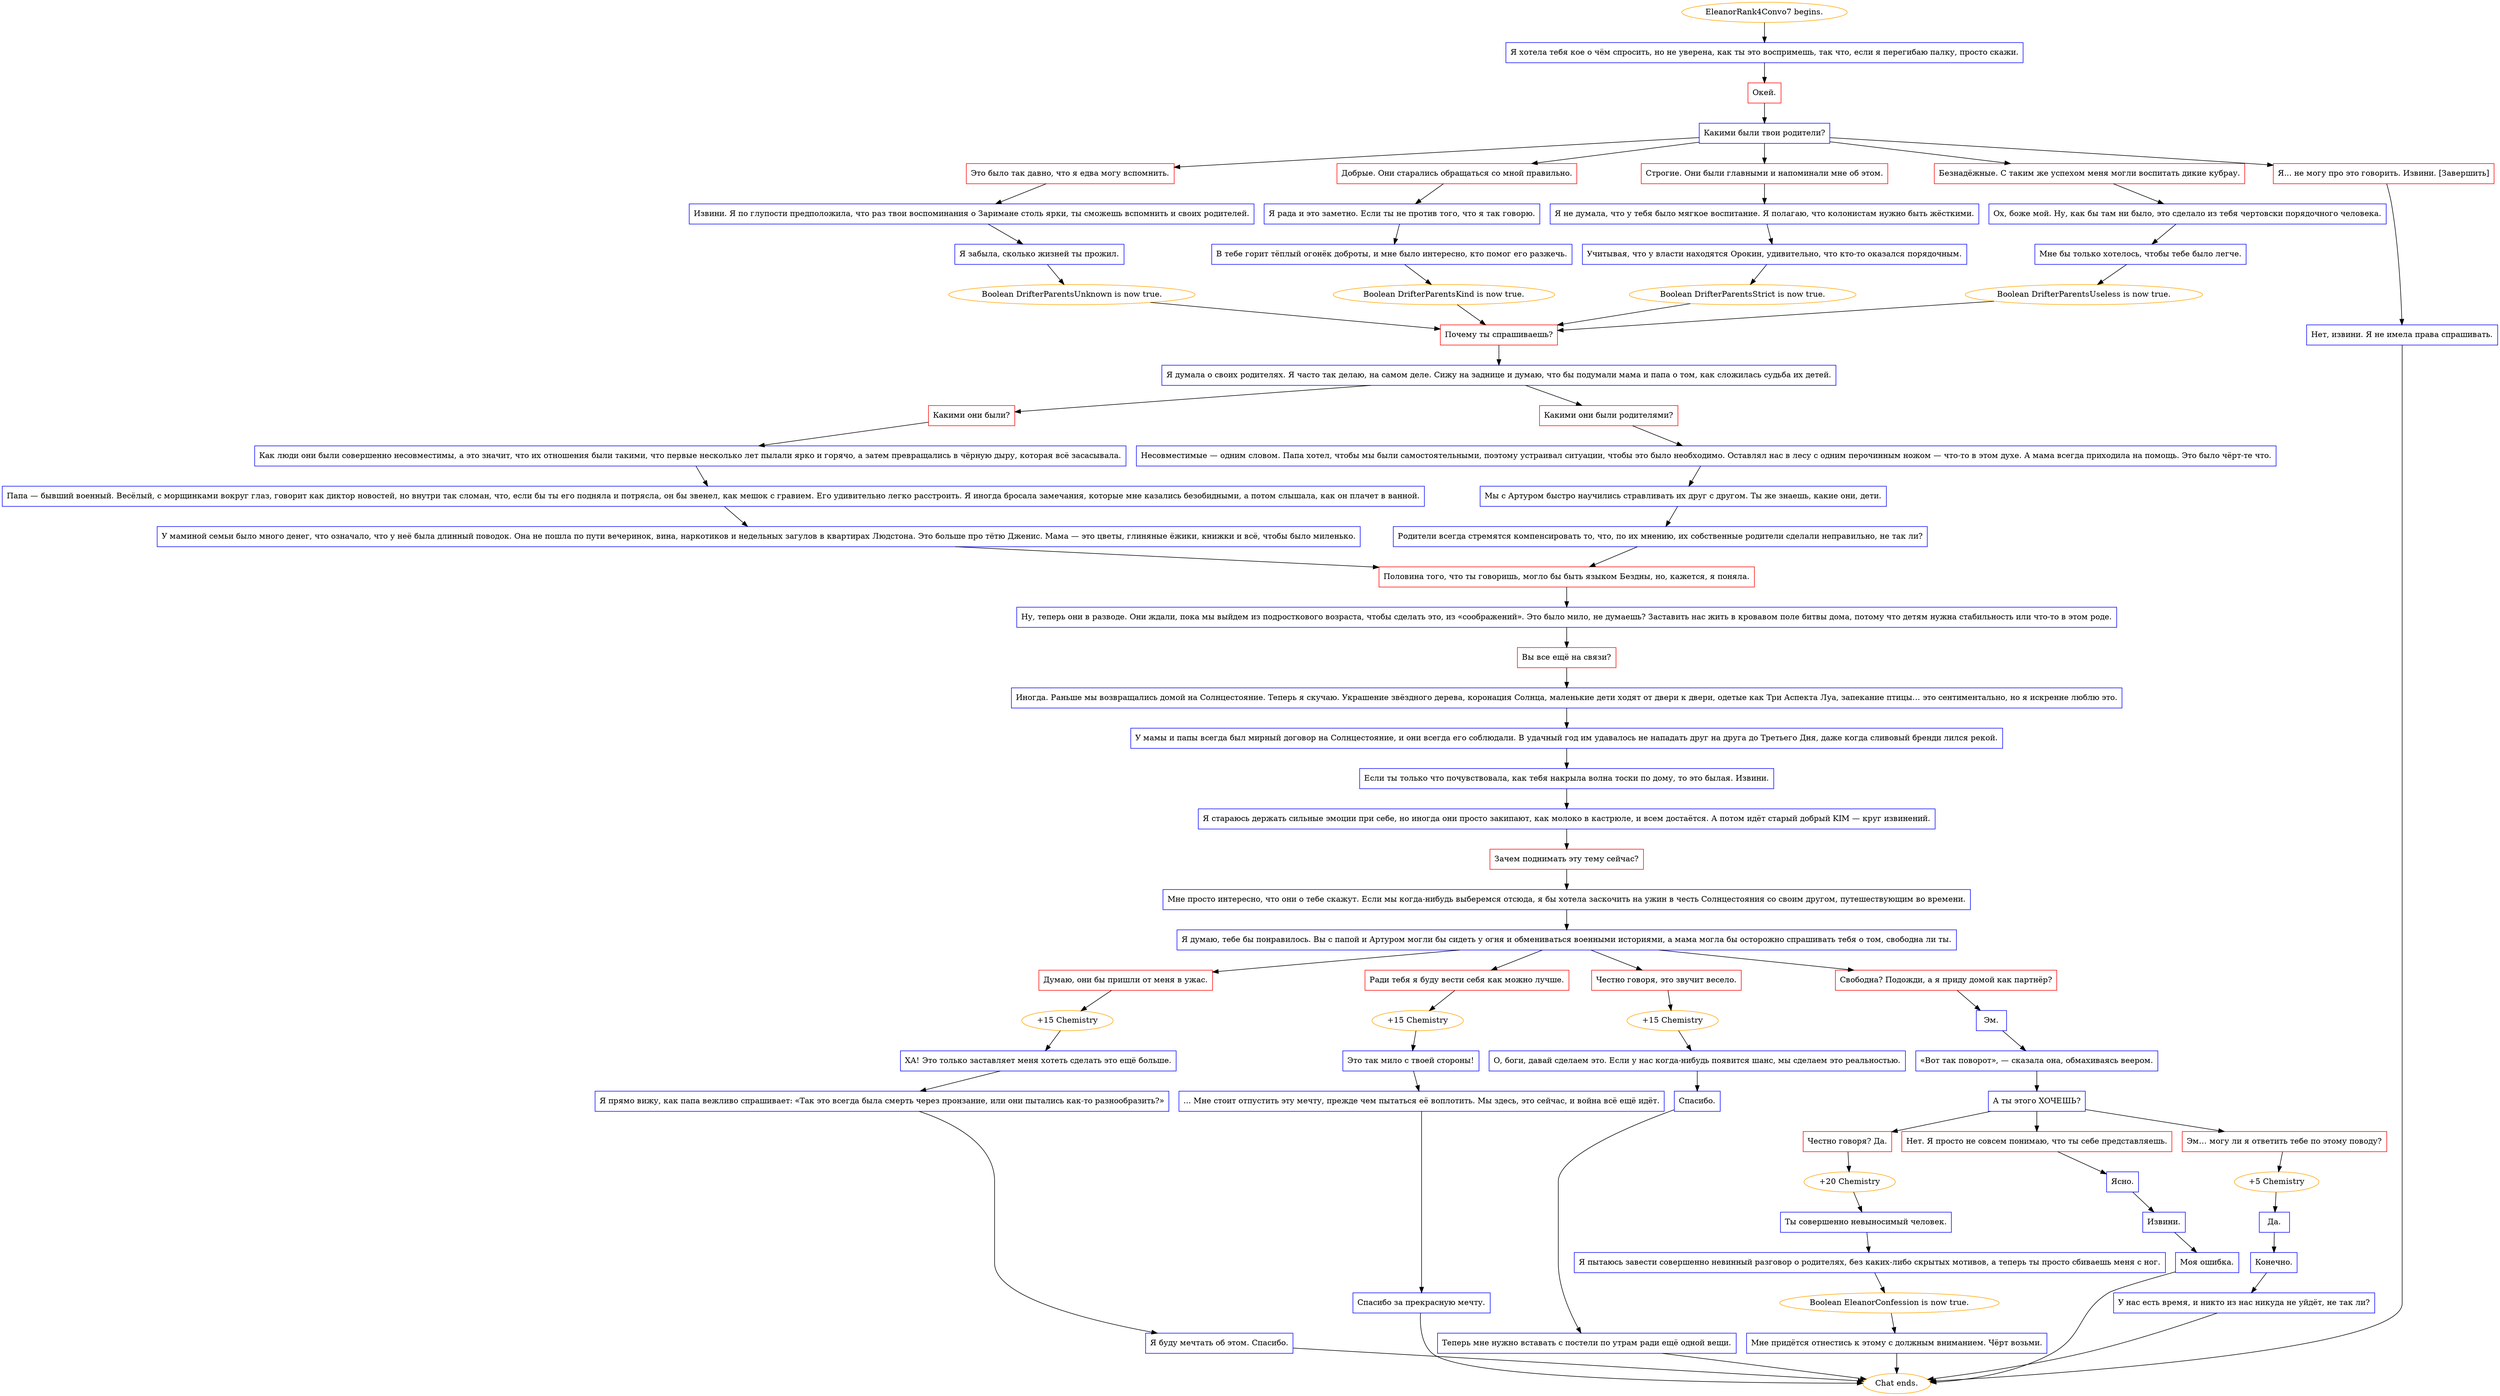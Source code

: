 digraph {
	"EleanorRank4Convo7 begins." [color=orange];
		"EleanorRank4Convo7 begins." -> j3154777608;
	j3154777608 [label="Я хотела тебя кое о чём спросить, но не уверена, как ты это воспримешь, так что, если я перегибаю палку, просто скажи.",shape=box,color=blue];
		j3154777608 -> j331244541;
	j331244541 [label="Окей.",shape=box,color=red];
		j331244541 -> j1660993299;
	j1660993299 [label="Какими были твои родители?",shape=box,color=blue];
		j1660993299 -> j4053418239;
		j1660993299 -> j3930124847;
		j1660993299 -> j863920855;
		j1660993299 -> j1902437201;
		j1660993299 -> j1062658805;
	j4053418239 [label="Это было так давно, что я едва могу вспомнить.",shape=box,color=red];
		j4053418239 -> j521175727;
	j3930124847 [label="Добрые. Они старались обращаться со мной правильно.",shape=box,color=red];
		j3930124847 -> j3580345884;
	j863920855 [label="Строгие. Они были главными и напоминали мне об этом.",shape=box,color=red];
		j863920855 -> j1118199904;
	j1902437201 [label="Безнадёжные. С таким же успехом меня могли воспитать дикие кубрау.",shape=box,color=red];
		j1902437201 -> j3897757375;
	j1062658805 [label="Я... не могу про это говорить. Извини. [Завершить]",shape=box,color=red];
		j1062658805 -> j2653315427;
	j521175727 [label="Извини. Я по глупости предположила, что раз твои воспоминания о Заримане столь ярки, ты сможешь вспомнить и своих родителей.",shape=box,color=blue];
		j521175727 -> j4258773785;
	j3580345884 [label="Я рада и это заметно. Если ты не против того, что я так говорю.",shape=box,color=blue];
		j3580345884 -> j3658530584;
	j1118199904 [label="Я не думала, что у тебя было мягкое воспитание. Я полагаю, что колонистам нужно быть жёсткими.",shape=box,color=blue];
		j1118199904 -> j3230027178;
	j3897757375 [label="Ох, боже мой. Ну, как бы там ни было, это сделало из тебя чертовски порядочного человека.",shape=box,color=blue];
		j3897757375 -> j2151457013;
	j2653315427 [label="Нет, извини. Я не имела права спрашивать.",shape=box,color=blue];
		j2653315427 -> "Chat ends.";
	j4258773785 [label="Я забыла, сколько жизней ты прожил.",shape=box,color=blue];
		j4258773785 -> j4112753293;
	j3658530584 [label="В тебе горит тёплый огонёк доброты, и мне было интересно, кто помог его разжечь.",shape=box,color=blue];
		j3658530584 -> j1031358417;
	j3230027178 [label="Учитывая, что у власти находятся Орокин, удивительно, что кто-то оказался порядочным.",shape=box,color=blue];
		j3230027178 -> j1976389727;
	j2151457013 [label="Мне бы только хотелось, чтобы тебе было легче.",shape=box,color=blue];
		j2151457013 -> j2928262370;
	"Chat ends." [color=orange];
	j4112753293 [label="Boolean DrifterParentsUnknown is now true.",color=orange];
		j4112753293 -> j2077784996;
	j1031358417 [label="Boolean DrifterParentsKind is now true.",color=orange];
		j1031358417 -> j2077784996;
	j1976389727 [label="Boolean DrifterParentsStrict is now true.",color=orange];
		j1976389727 -> j2077784996;
	j2928262370 [label="Boolean DrifterParentsUseless is now true.",color=orange];
		j2928262370 -> j2077784996;
	j2077784996 [label="Почему ты спрашиваешь?",shape=box,color=red];
		j2077784996 -> j1431689717;
	j1431689717 [label="Я думала о своих родителях. Я часто так делаю, на самом деле. Сижу на заднице и думаю, что бы подумали мама и папа о том, как сложилась судьба их детей.",shape=box,color=blue];
		j1431689717 -> j3171233881;
		j1431689717 -> j3584594977;
	j3171233881 [label="Какими они были?",shape=box,color=red];
		j3171233881 -> j764571236;
	j3584594977 [label="Какими они были родителями?",shape=box,color=red];
		j3584594977 -> j2616303789;
	j764571236 [label="Как люди они были совершенно несовместимы, а это значит, что их отношения были такими, что первые несколько лет пылали ярко и горячо, а затем превращались в чёрную дыру, которая всё засасывала.",shape=box,color=blue];
		j764571236 -> j3942661979;
	j2616303789 [label="Несовместимые — одним словом. Папа хотел, чтобы мы были самостоятельными, поэтому устраивал ситуации, чтобы это было необходимо. Оставлял нас в лесу с одним перочинным ножом — что-то в этом духе. А мама всегда приходила на помощь. Это было чёрт-те что.",shape=box,color=blue];
		j2616303789 -> j3332627304;
	j3942661979 [label="Папа — бывший военный. Весёлый, с морщинками вокруг глаз, говорит как диктор новостей, но внутри так сломан, что, если бы ты его подняла и потрясла, он бы звенел, как мешок с гравием. Его удивительно легко расстроить. Я иногда бросала замечания, которые мне казались безобидными, а потом слышала, как он плачет в ванной.",shape=box,color=blue];
		j3942661979 -> j2431135365;
	j3332627304 [label="Мы с Артуром быстро научились стравливать их друг с другом. Ты же знаешь, какие они, дети.",shape=box,color=blue];
		j3332627304 -> j3500384010;
	j2431135365 [label="У маминой семьи было много денег, что означало, что у неё была длинный поводок. Она не пошла по пути вечеринок, вина, наркотиков и недельных загулов в квартирах Людстона. Это больше про тётю Дженис. Мама — это цветы, глиняные ёжики, книжки и всё, чтобы было миленько.",shape=box,color=blue];
		j2431135365 -> j1826227815;
	j3500384010 [label="Родители всегда стремятся компенсировать то, что, по их мнению, их собственные родители сделали неправильно, не так ли?",shape=box,color=blue];
		j3500384010 -> j1826227815;
	j1826227815 [label="Половина того, что ты говоришь, могло бы быть языком Бездны, но, кажется, я поняла.",shape=box,color=red];
		j1826227815 -> j3565435015;
	j3565435015 [label="Ну, теперь они в разводе. Они ждали, пока мы выйдем из подросткового возраста, чтобы сделать это, из «соображений». Это было мило, не думаешь? Заставить нас жить в кровавом поле битвы дома, потому что детям нужна стабильность или что-то в этом роде.",shape=box,color=blue];
		j3565435015 -> j3760742252;
	j3760742252 [label="Вы все ещё на связи?",shape=box,color=red];
		j3760742252 -> j1799556596;
	j1799556596 [label="Иногда. Раньше мы возвращались домой на Солнцестояние. Теперь я скучаю. Украшение звёздного дерева, коронация Солнца, маленькие дети ходят от двери к двери, одетые как Три Аспекта Луа, запекание птицы… это сентиментально, но я искренне люблю это.",shape=box,color=blue];
		j1799556596 -> j451107976;
	j451107976 [label="У мамы и папы всегда был мирный договор на Солнцестояние, и они всегда его соблюдали. В удачный год им удавалось не нападать друг на друга до Третьего Дня, даже когда сливовый бренди лился рекой.",shape=box,color=blue];
		j451107976 -> j3268542806;
	j3268542806 [label="Если ты только что почувствовала, как тебя накрыла волна тоски по дому, то это былая. Извини.",shape=box,color=blue];
		j3268542806 -> j2512471421;
	j2512471421 [label="Я стараюсь держать сильные эмоции при себе, но иногда они просто закипают, как молоко в кастрюле, и всем достаётся. А потом идёт старый добрый KIM — круг извинений.",shape=box,color=blue];
		j2512471421 -> j3234277988;
	j3234277988 [label="Зачем поднимать эту тему сейчас?",shape=box,color=red];
		j3234277988 -> j2613152876;
	j2613152876 [label="Мне просто интересно, что они о тебе скажут. Если мы когда-нибудь выберемся отсюда, я бы хотела заскочить на ужин в честь Солнцестояния со своим другом, путешествующим во времени.",shape=box,color=blue];
		j2613152876 -> j2001701836;
	j2001701836 [label="Я думаю, тебе бы понравилось. Вы с папой и Артуром могли бы сидеть у огня и обмениваться военными историями, а мама могла бы осторожно спрашивать тебя о том, свободна ли ты.",shape=box,color=blue];
		j2001701836 -> j1297285317;
		j2001701836 -> j820139490;
		j2001701836 -> j4222556409;
		j2001701836 -> j3792739493;
	j1297285317 [label="Думаю, они бы пришли от меня в ужас.",shape=box,color=red];
		j1297285317 -> j3661136839;
	j820139490 [label="Ради тебя я буду вести себя как можно лучше.",shape=box,color=red];
		j820139490 -> j1976011664;
	j4222556409 [label="Честно говоря, это звучит весело.",shape=box,color=red];
		j4222556409 -> j2081042980;
	j3792739493 [label="Свободна? Подожди, а я приду домой как партнёр?",shape=box,color=red];
		j3792739493 -> j705507359;
	j3661136839 [label="+15 Chemistry",color=orange];
		j3661136839 -> j998013581;
	j1976011664 [label="+15 Chemistry",color=orange];
		j1976011664 -> j3794954;
	j2081042980 [label="+15 Chemistry",color=orange];
		j2081042980 -> j3622545505;
	j705507359 [label="Эм.",shape=box,color=blue];
		j705507359 -> j1780756923;
	j998013581 [label="ХА! Это только заставляет меня хотеть сделать это ещё больше.",shape=box,color=blue];
		j998013581 -> j3259159984;
	j3794954 [label="Это так мило с твоей стороны!",shape=box,color=blue];
		j3794954 -> j799622422;
	j3622545505 [label="О, боги, давай сделаем это. Если у нас когда-нибудь появится шанс, мы сделаем это реальностью.",shape=box,color=blue];
		j3622545505 -> j508927163;
	j1780756923 [label="«Вот так поворот», — сказала она, обмахиваясь веером.",shape=box,color=blue];
		j1780756923 -> j316451891;
	j3259159984 [label="Я прямо вижу, как папа вежливо спрашивает: «Так это всегда была смерть через пронзание, или они пытались как-то разнообразить?»",shape=box,color=blue];
		j3259159984 -> j4204397770;
	j799622422 [label="... Мне стоит отпустить эту мечту, прежде чем пытаться её воплотить. Мы здесь, это сейчас, и война всё ещё идёт.",shape=box,color=blue];
		j799622422 -> j327004845;
	j508927163 [label="Спасибо.",shape=box,color=blue];
		j508927163 -> j994156253;
	j316451891 [label="А ты этого ХОЧЕШЬ?",shape=box,color=blue];
		j316451891 -> j3700703198;
		j316451891 -> j1628468143;
		j316451891 -> j1564931918;
	j4204397770 [label="Я буду мечтать об этом. Спасибо.",shape=box,color=blue];
		j4204397770 -> "Chat ends.";
	j327004845 [label="Спасибо за прекрасную мечту.",shape=box,color=blue];
		j327004845 -> "Chat ends.";
	j994156253 [label="Теперь мне нужно вставать с постели по утрам ради ещё одной вещи.",shape=box,color=blue];
		j994156253 -> "Chat ends.";
	j3700703198 [label="Честно говоря? Да.",shape=box,color=red];
		j3700703198 -> j2460064691;
	j1628468143 [label="Нет. Я просто не совсем понимаю, что ты себе представляешь.",shape=box,color=red];
		j1628468143 -> j3605381983;
	j1564931918 [label="Эм… могу ли я ответить тебе по этому поводу?",shape=box,color=red];
		j1564931918 -> j244904227;
	j2460064691 [label="+20 Chemistry",color=orange];
		j2460064691 -> j3693765619;
	j3605381983 [label="Ясно.",shape=box,color=blue];
		j3605381983 -> j1714603461;
	j244904227 [label="+5 Chemistry",color=orange];
		j244904227 -> j2131741432;
	j3693765619 [label="Ты совершенно невыносимый человек.",shape=box,color=blue];
		j3693765619 -> j792567866;
	j1714603461 [label="Извини.",shape=box,color=blue];
		j1714603461 -> j53989987;
	j2131741432 [label="Да.",shape=box,color=blue];
		j2131741432 -> j166952810;
	j792567866 [label="Я пытаюсь завести совершенно невинный разговор о родителях, без каких-либо скрытых мотивов, а теперь ты просто сбиваешь меня с ног.",shape=box,color=blue];
		j792567866 -> j3832048654;
	j53989987 [label="Моя ошибка.",shape=box,color=blue];
		j53989987 -> "Chat ends.";
	j166952810 [label="Конечно.",shape=box,color=blue];
		j166952810 -> j1194708090;
	j3832048654 [label="Boolean EleanorConfession is now true.",color=orange];
		j3832048654 -> j4010001357;
	j1194708090 [label="У нас есть время, и никто из нас никуда не уйдёт, не так ли?",shape=box,color=blue];
		j1194708090 -> "Chat ends.";
	j4010001357 [label="Мне придётся отнестись к этому с должным вниманием. Чёрт возьми.",shape=box,color=blue];
		j4010001357 -> "Chat ends.";
}